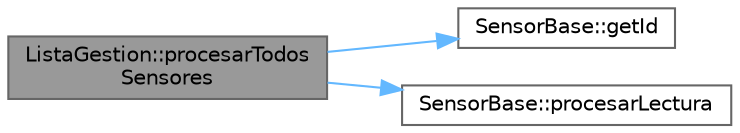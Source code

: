 digraph "ListaGestion::procesarTodosSensores"
{
 // INTERACTIVE_SVG=YES
 // LATEX_PDF_SIZE
  bgcolor="transparent";
  edge [fontname=Helvetica,fontsize=10,labelfontname=Helvetica,labelfontsize=10];
  node [fontname=Helvetica,fontsize=10,shape=box,height=0.2,width=0.4];
  rankdir="LR";
  Node1 [id="Node000001",label="ListaGestion::procesarTodos\lSensores",height=0.2,width=0.4,color="gray40", fillcolor="grey60", style="filled", fontcolor="black",tooltip="Procesa todos los sensores (polimórfico)"];
  Node1 -> Node2 [id="edge1_Node000001_Node000002",color="steelblue1",style="solid",tooltip=" "];
  Node2 [id="Node000002",label="SensorBase::getId",height=0.2,width=0.4,color="grey40", fillcolor="white", style="filled",URL="$classSensorBase.html#afcf1ece5fa3b4ffef2c74b65c90f1a8f",tooltip="Obtiene el ID del sensor."];
  Node1 -> Node3 [id="edge2_Node000001_Node000003",color="steelblue1",style="solid",tooltip=" "];
  Node3 [id="Node000003",label="SensorBase::procesarLectura",height=0.2,width=0.4,color="grey40", fillcolor="white", style="filled",URL="$classSensorBase.html#a7fbc0a5b444f7d16cd60ba873b8ec8e4",tooltip="Procesa una lectura del sensor (método virtual puro)"];
}
